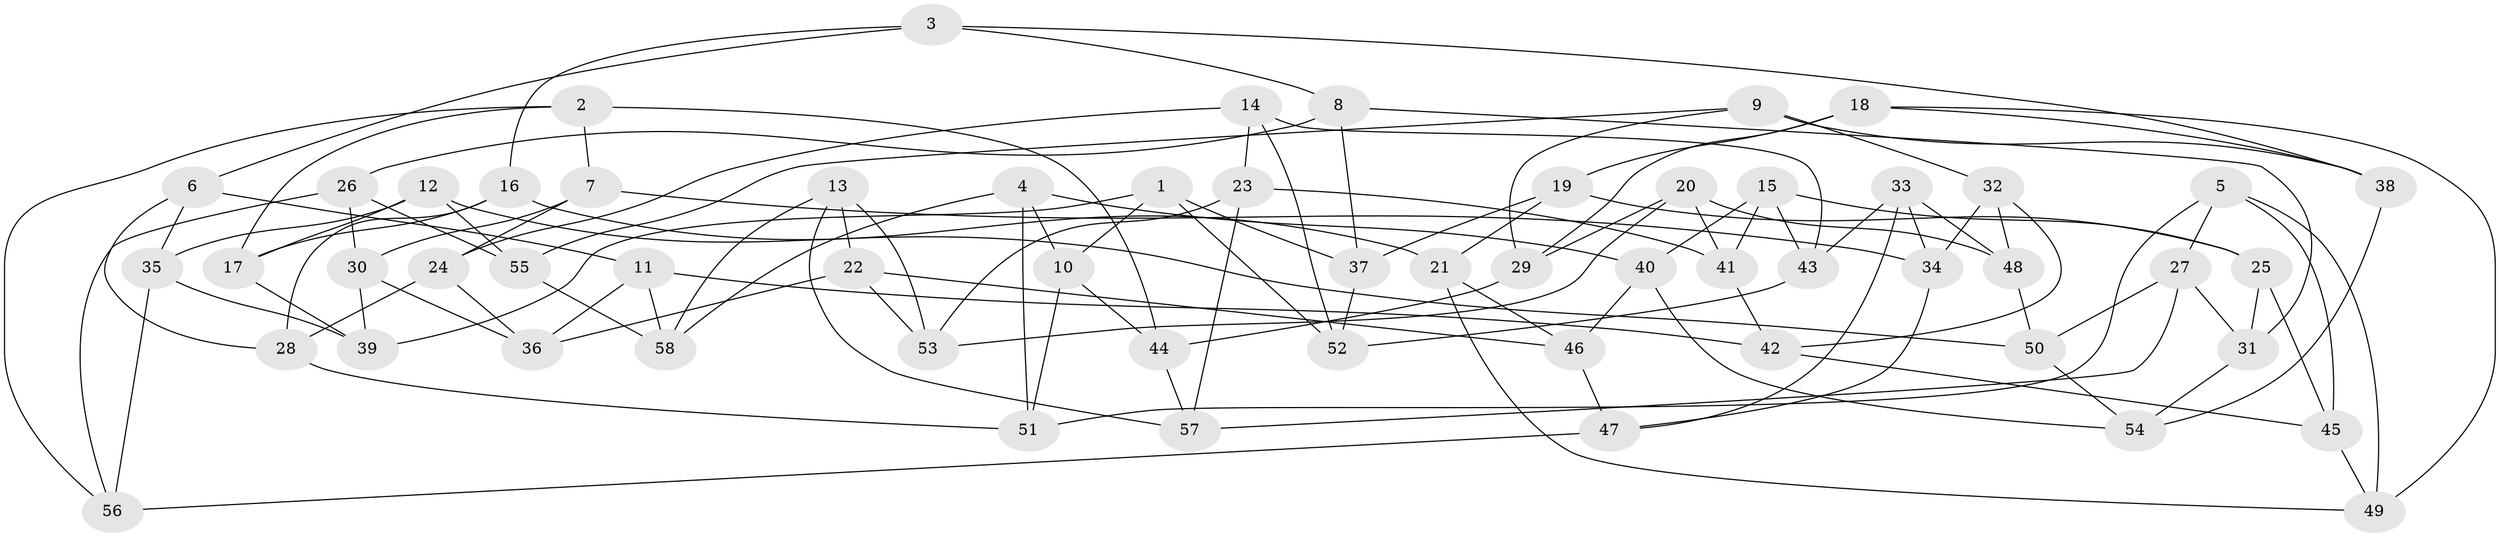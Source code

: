 // Generated by graph-tools (version 1.1) at 2025/57/03/09/25 04:57:04]
// undirected, 58 vertices, 116 edges
graph export_dot {
graph [start="1"]
  node [color=gray90,style=filled];
  1;
  2;
  3;
  4;
  5;
  6;
  7;
  8;
  9;
  10;
  11;
  12;
  13;
  14;
  15;
  16;
  17;
  18;
  19;
  20;
  21;
  22;
  23;
  24;
  25;
  26;
  27;
  28;
  29;
  30;
  31;
  32;
  33;
  34;
  35;
  36;
  37;
  38;
  39;
  40;
  41;
  42;
  43;
  44;
  45;
  46;
  47;
  48;
  49;
  50;
  51;
  52;
  53;
  54;
  55;
  56;
  57;
  58;
  1 -- 52;
  1 -- 39;
  1 -- 10;
  1 -- 37;
  2 -- 56;
  2 -- 44;
  2 -- 7;
  2 -- 17;
  3 -- 38;
  3 -- 6;
  3 -- 8;
  3 -- 16;
  4 -- 40;
  4 -- 51;
  4 -- 58;
  4 -- 10;
  5 -- 45;
  5 -- 27;
  5 -- 51;
  5 -- 49;
  6 -- 35;
  6 -- 11;
  6 -- 28;
  7 -- 30;
  7 -- 34;
  7 -- 24;
  8 -- 31;
  8 -- 37;
  8 -- 26;
  9 -- 32;
  9 -- 55;
  9 -- 38;
  9 -- 29;
  10 -- 44;
  10 -- 51;
  11 -- 36;
  11 -- 42;
  11 -- 58;
  12 -- 55;
  12 -- 17;
  12 -- 50;
  12 -- 35;
  13 -- 53;
  13 -- 58;
  13 -- 22;
  13 -- 57;
  14 -- 43;
  14 -- 24;
  14 -- 23;
  14 -- 52;
  15 -- 25;
  15 -- 43;
  15 -- 40;
  15 -- 41;
  16 -- 21;
  16 -- 28;
  16 -- 17;
  17 -- 39;
  18 -- 29;
  18 -- 38;
  18 -- 19;
  18 -- 49;
  19 -- 25;
  19 -- 37;
  19 -- 21;
  20 -- 53;
  20 -- 41;
  20 -- 29;
  20 -- 48;
  21 -- 49;
  21 -- 46;
  22 -- 36;
  22 -- 53;
  22 -- 46;
  23 -- 57;
  23 -- 53;
  23 -- 41;
  24 -- 28;
  24 -- 36;
  25 -- 31;
  25 -- 45;
  26 -- 55;
  26 -- 30;
  26 -- 56;
  27 -- 57;
  27 -- 31;
  27 -- 50;
  28 -- 51;
  29 -- 44;
  30 -- 39;
  30 -- 36;
  31 -- 54;
  32 -- 34;
  32 -- 42;
  32 -- 48;
  33 -- 34;
  33 -- 48;
  33 -- 47;
  33 -- 43;
  34 -- 47;
  35 -- 56;
  35 -- 39;
  37 -- 52;
  38 -- 54;
  40 -- 46;
  40 -- 54;
  41 -- 42;
  42 -- 45;
  43 -- 52;
  44 -- 57;
  45 -- 49;
  46 -- 47;
  47 -- 56;
  48 -- 50;
  50 -- 54;
  55 -- 58;
}

